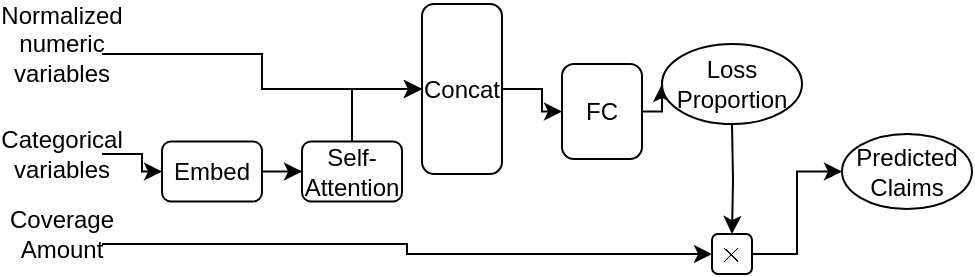 <mxfile version="14.5.7" type="device"><diagram id="AhVkfh14LknCDC9_3mhz" name="Page-1"><mxGraphModel dx="677" dy="363" grid="1" gridSize="10" guides="1" tooltips="1" connect="1" arrows="1" fold="1" page="1" pageScale="1" pageWidth="850" pageHeight="1100" math="1" shadow="0"><root><mxCell id="0"/><mxCell id="1" parent="0"/><mxCell id="12" style="edgeStyle=orthogonalEdgeStyle;rounded=0;orthogonalLoop=1;jettySize=auto;html=1;exitX=1;exitY=0.75;exitDx=0;exitDy=0;entryX=0;entryY=0.5;entryDx=0;entryDy=0;" parent="1" source="ePLn6T7BBeeHdYOw8UQt-8" target="10" edge="1"><mxGeometry relative="1" as="geometry"/></mxCell><mxCell id="ePLn6T7BBeeHdYOw8UQt-8" value="Normalized numeric variables" style="text;html=1;strokeColor=none;fillColor=none;align=center;verticalAlign=middle;whiteSpace=wrap;rounded=0;" parent="1" vertex="1"><mxGeometry x="30" y="125" width="40" height="20" as="geometry"/></mxCell><mxCell id="13" style="edgeStyle=orthogonalEdgeStyle;rounded=0;orthogonalLoop=1;jettySize=auto;html=1;exitX=1;exitY=0.5;exitDx=0;exitDy=0;" parent="1" source="ePLn6T7BBeeHdYOw8UQt-10" target="9" edge="1"><mxGeometry relative="1" as="geometry"/></mxCell><mxCell id="ePLn6T7BBeeHdYOw8UQt-10" value="Categorical variables" style="text;html=1;strokeColor=none;fillColor=none;align=center;verticalAlign=middle;whiteSpace=wrap;rounded=0;" parent="1" vertex="1"><mxGeometry x="30" y="180" width="40" height="20" as="geometry"/></mxCell><mxCell id="9i1Mew3jNtwI1VPe2nLm-31" value="" style="edgeStyle=orthogonalEdgeStyle;rounded=0;orthogonalLoop=1;jettySize=auto;html=1;" edge="1" parent="1" source="9" target="9i1Mew3jNtwI1VPe2nLm-30"><mxGeometry relative="1" as="geometry"/></mxCell><mxCell id="9" value="Embed" style="rounded=1;whiteSpace=wrap;html=1;" parent="1" vertex="1"><mxGeometry x="100" y="183.75" width="50" height="30" as="geometry"/></mxCell><mxCell id="9i1Mew3jNtwI1VPe2nLm-35" style="edgeStyle=orthogonalEdgeStyle;rounded=0;orthogonalLoop=1;jettySize=auto;html=1;entryX=0;entryY=0.5;entryDx=0;entryDy=0;" edge="1" parent="1" source="10" target="15"><mxGeometry relative="1" as="geometry"/></mxCell><mxCell id="10" value="Concat" style="rounded=1;whiteSpace=wrap;html=1;" parent="1" vertex="1"><mxGeometry x="230" y="115" width="40" height="85" as="geometry"/></mxCell><mxCell id="19" style="edgeStyle=orthogonalEdgeStyle;rounded=0;orthogonalLoop=1;jettySize=auto;html=1;exitX=1;exitY=0.5;exitDx=0;exitDy=0;entryX=0;entryY=0.5;entryDx=0;entryDy=0;" parent="1" source="15" target="9i1Mew3jNtwI1VPe2nLm-34" edge="1"><mxGeometry relative="1" as="geometry"><mxPoint x="332" y="155" as="targetPoint"/></mxGeometry></mxCell><mxCell id="15" value="FC" style="rounded=1;whiteSpace=wrap;html=1;" parent="1" vertex="1"><mxGeometry x="300" y="145" width="40" height="47.5" as="geometry"/></mxCell><mxCell id="22" style="edgeStyle=orthogonalEdgeStyle;rounded=0;orthogonalLoop=1;jettySize=auto;html=1;exitX=0.5;exitY=1;exitDx=0;exitDy=0;" parent="1" target="21" edge="1"><mxGeometry relative="1" as="geometry"><mxPoint x="385" y="175" as="sourcePoint"/></mxGeometry></mxCell><mxCell id="23" style="edgeStyle=orthogonalEdgeStyle;rounded=0;orthogonalLoop=1;jettySize=auto;html=1;exitX=1;exitY=0.75;exitDx=0;exitDy=0;entryX=0;entryY=0.5;entryDx=0;entryDy=0;" parent="1" source="20" target="21" edge="1"><mxGeometry relative="1" as="geometry"/></mxCell><mxCell id="20" value="Coverage Amount" style="text;html=1;strokeColor=none;fillColor=none;align=center;verticalAlign=middle;whiteSpace=wrap;rounded=0;" parent="1" vertex="1"><mxGeometry x="30" y="220" width="40" height="20" as="geometry"/></mxCell><mxCell id="25" style="edgeStyle=orthogonalEdgeStyle;rounded=0;orthogonalLoop=1;jettySize=auto;html=1;exitX=1;exitY=0.5;exitDx=0;exitDy=0;entryX=0;entryY=0.5;entryDx=0;entryDy=0;" parent="1" source="21" target="24" edge="1"><mxGeometry relative="1" as="geometry"/></mxCell><mxCell id="21" value="$$\times$$" style="rounded=1;whiteSpace=wrap;html=1;" parent="1" vertex="1"><mxGeometry x="375" y="230" width="20" height="20" as="geometry"/></mxCell><mxCell id="24" value="Predicted&lt;br&gt;Claims" style="ellipse;whiteSpace=wrap;html=1;" parent="1" vertex="1"><mxGeometry x="440" y="180" width="65" height="37.5" as="geometry"/></mxCell><mxCell id="9i1Mew3jNtwI1VPe2nLm-33" value="" style="edgeStyle=orthogonalEdgeStyle;rounded=0;orthogonalLoop=1;jettySize=auto;html=1;entryX=0;entryY=0.5;entryDx=0;entryDy=0;" edge="1" parent="1" source="9i1Mew3jNtwI1VPe2nLm-30" target="10"><mxGeometry relative="1" as="geometry"><mxPoint x="195" y="108.75" as="targetPoint"/><Array as="points"><mxPoint x="195" y="158"/></Array></mxGeometry></mxCell><mxCell id="9i1Mew3jNtwI1VPe2nLm-30" value="Self-Attention" style="rounded=1;whiteSpace=wrap;html=1;" vertex="1" parent="1"><mxGeometry x="170" y="183.75" width="50" height="30" as="geometry"/></mxCell><mxCell id="9i1Mew3jNtwI1VPe2nLm-34" value="Loss Proportion" style="ellipse;whiteSpace=wrap;html=1;" vertex="1" parent="1"><mxGeometry x="350" y="135" width="70" height="40" as="geometry"/></mxCell></root></mxGraphModel></diagram></mxfile>